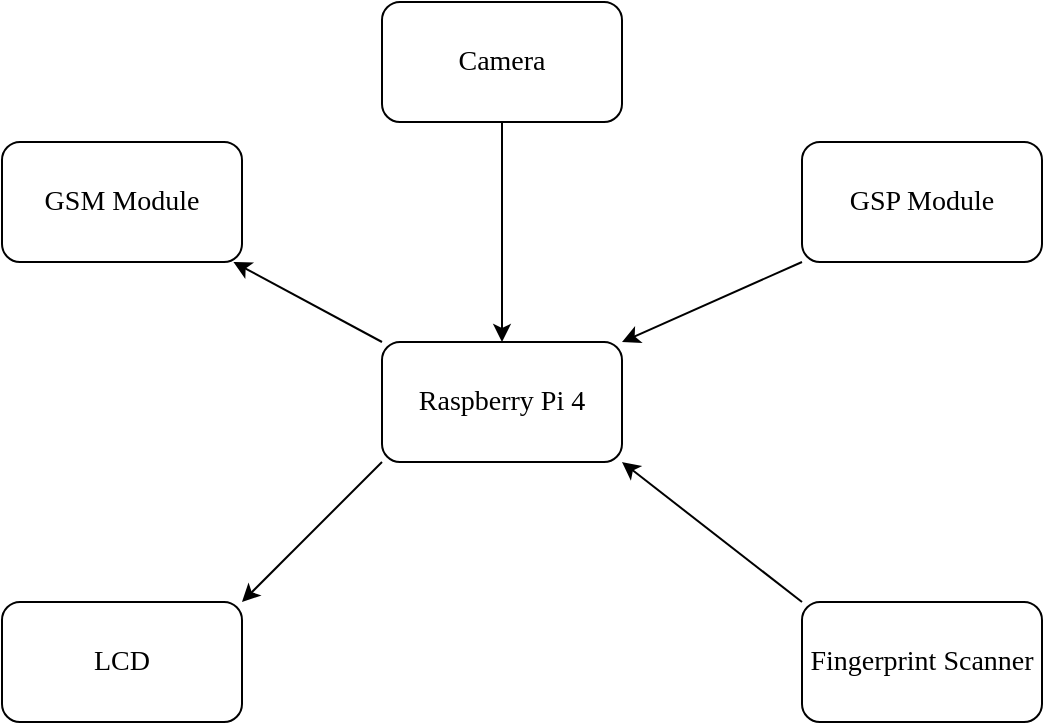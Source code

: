<mxfile version="16.5.1" type="device"><diagram id="QhjPILN_IUUrxYxDTNXw" name="Page-1"><mxGraphModel dx="868" dy="563" grid="1" gridSize="10" guides="1" tooltips="1" connect="1" arrows="1" fold="1" page="1" pageScale="1" pageWidth="850" pageHeight="1100" math="0" shadow="0"><root><mxCell id="0"/><mxCell id="1" parent="0"/><mxCell id="z-12pXti28qCzpv-yXtw-9" style="edgeStyle=none;rounded=0;orthogonalLoop=1;jettySize=auto;html=1;exitX=0;exitY=1;exitDx=0;exitDy=0;entryX=1;entryY=0;entryDx=0;entryDy=0;fontFamily=Times New Roman;fontSize=14;" edge="1" parent="1" source="z-12pXti28qCzpv-yXtw-1" target="z-12pXti28qCzpv-yXtw-5"><mxGeometry relative="1" as="geometry"/></mxCell><mxCell id="z-12pXti28qCzpv-yXtw-12" style="edgeStyle=none;rounded=0;orthogonalLoop=1;jettySize=auto;html=1;exitX=0;exitY=0;exitDx=0;exitDy=0;fontFamily=Times New Roman;fontSize=14;" edge="1" parent="1" source="z-12pXti28qCzpv-yXtw-1" target="z-12pXti28qCzpv-yXtw-3"><mxGeometry relative="1" as="geometry"/></mxCell><mxCell id="z-12pXti28qCzpv-yXtw-1" value="&lt;font face=&quot;Times New Roman&quot; style=&quot;font-size: 14px&quot;&gt;Raspberry Pi 4&lt;/font&gt;" style="rounded=1;whiteSpace=wrap;html=1;" vertex="1" parent="1"><mxGeometry x="360" y="260" width="120" height="60" as="geometry"/></mxCell><mxCell id="z-12pXti28qCzpv-yXtw-14" style="edgeStyle=none;rounded=0;orthogonalLoop=1;jettySize=auto;html=1;exitX=0.5;exitY=1;exitDx=0;exitDy=0;entryX=0.5;entryY=0;entryDx=0;entryDy=0;fontFamily=Times New Roman;fontSize=14;" edge="1" parent="1" source="z-12pXti28qCzpv-yXtw-2" target="z-12pXti28qCzpv-yXtw-1"><mxGeometry relative="1" as="geometry"/></mxCell><mxCell id="z-12pXti28qCzpv-yXtw-2" value="Camera" style="rounded=1;whiteSpace=wrap;html=1;fontFamily=Times New Roman;fontSize=14;" vertex="1" parent="1"><mxGeometry x="360" y="90" width="120" height="60" as="geometry"/></mxCell><mxCell id="z-12pXti28qCzpv-yXtw-3" value="GSM Module" style="rounded=1;whiteSpace=wrap;html=1;fontFamily=Times New Roman;fontSize=14;" vertex="1" parent="1"><mxGeometry x="170" y="160" width="120" height="60" as="geometry"/></mxCell><mxCell id="z-12pXti28qCzpv-yXtw-13" style="edgeStyle=none;rounded=0;orthogonalLoop=1;jettySize=auto;html=1;exitX=0;exitY=1;exitDx=0;exitDy=0;entryX=1;entryY=0;entryDx=0;entryDy=0;fontFamily=Times New Roman;fontSize=14;" edge="1" parent="1" source="z-12pXti28qCzpv-yXtw-4" target="z-12pXti28qCzpv-yXtw-1"><mxGeometry relative="1" as="geometry"/></mxCell><mxCell id="z-12pXti28qCzpv-yXtw-4" value="GSP Module" style="rounded=1;whiteSpace=wrap;html=1;fontFamily=Times New Roman;fontSize=14;" vertex="1" parent="1"><mxGeometry x="570" y="160" width="120" height="60" as="geometry"/></mxCell><mxCell id="z-12pXti28qCzpv-yXtw-5" value="LCD" style="rounded=1;whiteSpace=wrap;html=1;fontFamily=Times New Roman;fontSize=14;" vertex="1" parent="1"><mxGeometry x="170" y="390" width="120" height="60" as="geometry"/></mxCell><mxCell id="z-12pXti28qCzpv-yXtw-11" style="edgeStyle=none;rounded=0;orthogonalLoop=1;jettySize=auto;html=1;exitX=0;exitY=0;exitDx=0;exitDy=0;entryX=1;entryY=1;entryDx=0;entryDy=0;fontFamily=Times New Roman;fontSize=14;" edge="1" parent="1" source="z-12pXti28qCzpv-yXtw-6" target="z-12pXti28qCzpv-yXtw-1"><mxGeometry relative="1" as="geometry"/></mxCell><mxCell id="z-12pXti28qCzpv-yXtw-6" value="Fingerprint Scanner" style="rounded=1;whiteSpace=wrap;html=1;fontFamily=Times New Roman;fontSize=14;" vertex="1" parent="1"><mxGeometry x="570" y="390" width="120" height="60" as="geometry"/></mxCell></root></mxGraphModel></diagram></mxfile>